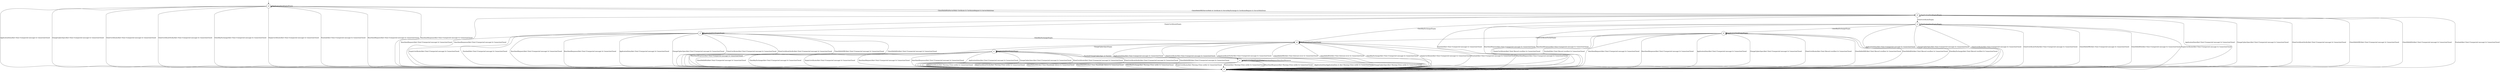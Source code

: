 digraph g {
label=""
s0 [shape="circle" label="s0"];
s1 [shape="circle" label="s1"];
s2 [shape="circle" label="s2"];
s3 [shape="circle" label="s3"];
s4 [shape="circle" label="s4"];
s5 [shape="circle" label="s5"];
s6 [shape="circle" label="s6"];
s7 [shape="circle" label="s7"];
s8 [shape="circle" label="s8"];

s0 -> s8 [label="ApplicationData/Alert Fatal (Unexpected message) & ConnectionClosed"]
s0 -> s0 [label="ApplicationDataEmpty/Empty"]
s0 -> s8 [label="ChangeCipherSpec/Alert Fatal (Unexpected message) & ConnectionClosed"]
s0 -> s8 [label="ClientCertificate/Alert Fatal (Record overflow) & ConnectionClosed"]
s0 -> s6 [label="ClientCertificateVerify/Empty"]
s0 -> s8 [label="ClientHelloDHE/Alert Fatal (Record overflow) & ConnectionClosed"]
s0 -> s8 [label="ClientHelloRSA/Alert Fatal (Record overflow) & ConnectionClosed"]
s0 -> s8 [label="ClientKeyExchange/Alert Fatal (Record overflow) & ConnectionClosed"]
s0 -> s8 [label="EmptyCertificate/Alert Fatal (Record overflow) & ConnectionClosed"]
s0 -> s8 [label="Finished/Alert Fatal (Record overflow) & ConnectionClosed"]
s0 -> s8 [label="HeartbeatRequest/Alert Fatal (Unexpected message) & ConnectionClosed"]
s0 -> s8 [label="HeartbeatResponse/Alert Fatal (Unexpected message) & ConnectionClosed"]
s1 -> s8 [label="ApplicationData/Alert Fatal (Unexpected message) & ConnectionClosed"]
s1 -> s1 [label="ApplicationDataEmpty/Empty"]
s1 -> s8 [label="ChangeCipherSpec/Alert Fatal (Unexpected message) & ConnectionClosed"]
s1 -> s8 [label="ClientCertificate/Alert Fatal (Unexpected message) & ConnectionClosed"]
s1 -> s8 [label="ClientCertificateVerify/Alert Fatal (Unexpected message) & ConnectionClosed"]
s1 -> s8 [label="ClientHelloDHE/Alert Fatal (Unexpected message) & ConnectionClosed"]
s1 -> s8 [label="ClientHelloRSA/Alert Fatal (Unexpected message) & ConnectionClosed"]
s1 -> s8 [label="ClientKeyExchange/Alert Fatal (Unexpected message) & ConnectionClosed"]
s1 -> s8 [label="EmptyCertificate/Alert Fatal (Unexpected message) & ConnectionClosed"]
s1 -> s7 [label="Finished/ChangeCipherSpec & Finished"]
s1 -> s8 [label="HeartbeatRequest/Alert Fatal (Unexpected message) & ConnectionClosed"]
s1 -> s8 [label="HeartbeatResponse/Alert Fatal (Unexpected message) & ConnectionClosed"]
s2 -> s8 [label="ApplicationData/Alert Fatal (Unexpected message) & ConnectionClosed"]
s2 -> s2 [label="ApplicationDataEmpty/Empty"]
s2 -> s8 [label="ChangeCipherSpec/Alert Fatal (Unexpected message) & ConnectionClosed"]
s2 -> s8 [label="ClientCertificate/Alert Fatal (Unexpected message) & ConnectionClosed"]
s2 -> s8 [label="ClientCertificateVerify/Alert Fatal (Unexpected message) & ConnectionClosed"]
s2 -> s8 [label="ClientHelloDHE/Alert Fatal (Unexpected message) & ConnectionClosed"]
s2 -> s8 [label="ClientHelloRSA/Alert Fatal (Unexpected message) & ConnectionClosed"]
s2 -> s0 [label="ClientKeyExchange/Empty"]
s2 -> s8 [label="EmptyCertificate/Alert Fatal (Unexpected message) & ConnectionClosed"]
s2 -> s8 [label="Finished/Alert Fatal (Unexpected message) & ConnectionClosed"]
s2 -> s8 [label="HeartbeatRequest/Alert Fatal (Unexpected message) & ConnectionClosed"]
s2 -> s8 [label="HeartbeatResponse/Alert Fatal (Unexpected message) & ConnectionClosed"]
s3 -> s8 [label="ApplicationData/Alert Fatal (Unexpected message) & ConnectionClosed"]
s3 -> s3 [label="ApplicationDataEmpty/Empty"]
s3 -> s8 [label="ChangeCipherSpec/Alert Fatal (Unexpected message) & ConnectionClosed"]
s3 -> s8 [label="ClientCertificate/Alert Fatal (Unexpected message) & ConnectionClosed"]
s3 -> s8 [label="ClientCertificateVerify/Alert Fatal (Unexpected message) & ConnectionClosed"]
s3 -> s8 [label="ClientHelloDHE/Alert Fatal (Unexpected message) & ConnectionClosed"]
s3 -> s8 [label="ClientHelloRSA/Alert Fatal (Unexpected message) & ConnectionClosed"]
s3 -> s6 [label="ClientKeyExchange/Empty"]
s3 -> s8 [label="EmptyCertificate/Alert Fatal (Unexpected message) & ConnectionClosed"]
s3 -> s8 [label="Finished/Alert Fatal (Unexpected message) & ConnectionClosed"]
s3 -> s8 [label="HeartbeatRequest/Alert Fatal (Unexpected message) & ConnectionClosed"]
s3 -> s8 [label="HeartbeatResponse/Alert Fatal (Unexpected message) & ConnectionClosed"]
s5 -> s8 [label="ApplicationData/Alert Fatal (Unexpected message) & ConnectionClosed"]
s5 -> s5 [label="ApplicationDataEmpty/Empty"]
s5 -> s8 [label="ChangeCipherSpec/Alert Fatal (Unexpected message) & ConnectionClosed"]
s5 -> s2 [label="ClientCertificate/Empty"]
s5 -> s8 [label="ClientCertificateVerify/Alert Fatal (Unexpected message) & ConnectionClosed"]
s5 -> s8 [label="ClientHelloDHE/Alert Fatal (Unexpected message) & ConnectionClosed"]
s5 -> s8 [label="ClientHelloRSA/Alert Fatal (Unexpected message) & ConnectionClosed"]
s5 -> s6 [label="ClientKeyExchange/Empty"]
s5 -> s3 [label="EmptyCertificate/Empty"]
s5 -> s8 [label="Finished/Alert Fatal (Unexpected message) & ConnectionClosed"]
s5 -> s8 [label="HeartbeatRequest/Alert Fatal (Unexpected message) & ConnectionClosed"]
s5 -> s8 [label="HeartbeatResponse/Alert Fatal (Unexpected message) & ConnectionClosed"]
s6 -> s8 [label="ApplicationData/Alert Fatal (Unexpected message) & ConnectionClosed"]
s6 -> s6 [label="ApplicationDataEmpty/Empty"]
s6 -> s1 [label="ChangeCipherSpec/Empty"]
s6 -> s8 [label="ClientCertificate/Alert Fatal (Unexpected message) & ConnectionClosed"]
s6 -> s8 [label="ClientCertificateVerify/Alert Fatal (Unexpected message) & ConnectionClosed"]
s6 -> s8 [label="ClientHelloDHE/Alert Fatal (Internal error) & ConnectionClosed"]
s6 -> s8 [label="ClientHelloRSA/Alert Fatal (Internal error) & ConnectionClosed"]
s6 -> s8 [label="ClientKeyExchange/Alert Fatal (Unexpected message) & ConnectionClosed"]
s6 -> s8 [label="EmptyCertificate/Alert Fatal (Unexpected message) & ConnectionClosed"]
s6 -> s8 [label="Finished/Alert Fatal (Unexpected message) & ConnectionClosed"]
s6 -> s8 [label="HeartbeatRequest/Alert Fatal (Unexpected message) & ConnectionClosed"]
s6 -> s8 [label="HeartbeatResponse/Alert Fatal (Unexpected message) & ConnectionClosed"]
s7 -> s8 [label="ApplicationData/ApplicationData & Alert Warning (Close notify) & ConnectionClosed"]
s7 -> s7 [label="ApplicationDataEmpty/Empty"]
s7 -> s8 [label="ChangeCipherSpec/Alert Warning (Close notify) & ConnectionClosed"]
s7 -> s8 [label="ClientCertificate/Alert Warning (Close notify) & ConnectionClosed"]
s7 -> s8 [label="ClientCertificateVerify/Alert Warning (Close notify) & ConnectionClosed"]
s7 -> s8 [label="ClientHelloDHE/Alert Fatal (Handshake failure) & ConnectionClosed"]
s7 -> s8 [label="ClientHelloRSA/Alert Fatal (Handshake failure) & ConnectionClosed"]
s7 -> s8 [label="ClientKeyExchange/Alert Warning (Close notify) & ConnectionClosed"]
s7 -> s8 [label="EmptyCertificate/Alert Warning (Close notify) & ConnectionClosed"]
s7 -> s8 [label="Finished/Alert Warning (Close notify) & ConnectionClosed"]
s7 -> s7 [label="HeartbeatRequest/HeartbeatResponse"]
s7 -> s8 [label="HeartbeatResponse/Alert Warning (Close notify) & ConnectionClosed"]
s8 -> s8 [label="ApplicationData/ConnectionClosed"]
s8 -> s8 [label="ApplicationDataEmpty/ConnectionClosed"]
s8 -> s8 [label="ChangeCipherSpec/ConnectionClosed"]
s8 -> s8 [label="ClientCertificate/ConnectionClosed"]
s8 -> s8 [label="ClientCertificateVerify/ConnectionClosed"]
s8 -> s8 [label="ClientHelloDHE/ConnectionClosed"]
s8 -> s8 [label="ClientHelloRSA/ConnectionClosed"]
s8 -> s8 [label="ClientKeyExchange/ConnectionClosed"]
s8 -> s8 [label="EmptyCertificate/ConnectionClosed"]
s8 -> s8 [label="Finished/ConnectionClosed"]
s8 -> s8 [label="HeartbeatRequest/ConnectionClosed"]
s8 -> s8 [label="HeartbeatResponse/ConnectionClosed"]
s4 -> s8 [label="ApplicationData/Alert Fatal (Unexpected message) & ConnectionClosed"]
s4 -> s4 [label="ApplicationDataEmpty/Empty"]
s4 -> s8 [label="ChangeCipherSpec/Alert Fatal (Unexpected message) & ConnectionClosed"]
s4 -> s8 [label="ClientCertificate/Alert Fatal (Unexpected message) & ConnectionClosed"]
s4 -> s8 [label="ClientCertificateVerify/Alert Fatal (Unexpected message) & ConnectionClosed"]
s4 -> s5 [label="ClientHelloDHE/ServerHello & Certificate & ServerKeyExchange & CertificateRequest & ServerHelloDone"]
s4 -> s5 [label="ClientHelloRSA/ServerHello Certificate & CertificateRequest & ServerHelloDone"]
s4 -> s8 [label="ClientKeyExchange/Alert Fatal (Unexpected message) & ConnectionClosed"]
s4 -> s8 [label="EmptyCertificate/Alert Fatal (Unexpected message) & ConnectionClosed"]
s4 -> s8 [label="Finished/Alert Fatal (Unexpected message) & ConnectionClosed"]
s4 -> s8 [label="HeartbeatRequest/Alert Fatal (Unexpected message) & ConnectionClosed"]
s4 -> s8 [label="HeartbeatResponse/Alert Fatal (Unexpected message) & ConnectionClosed"]

__start0 [label="" shape="none" width="0" height="0"];
__start0 -> s4;
}